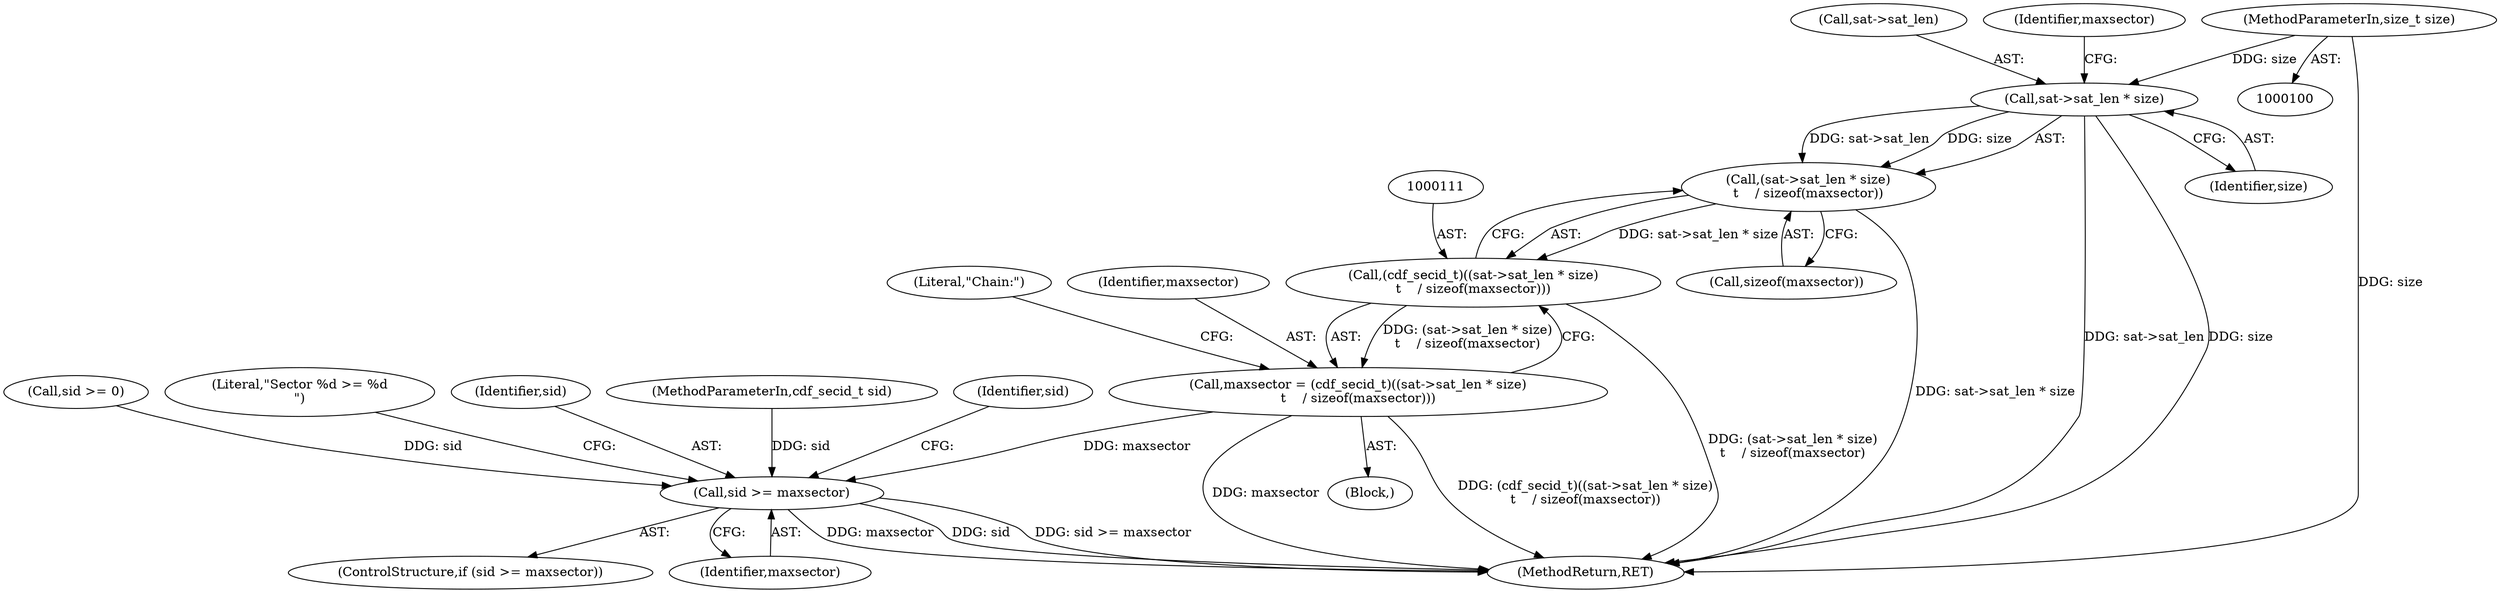 digraph "0_file_40bade80cbe2af1d0b2cd0420cebd5d5905a2382@pointer" {
"1000113" [label="(Call,sat->sat_len * size)"];
"1000103" [label="(MethodParameterIn,size_t size)"];
"1000112" [label="(Call,(sat->sat_len * size)\n\t    / sizeof(maxsector))"];
"1000110" [label="(Call,(cdf_secid_t)((sat->sat_len * size)\n\t    / sizeof(maxsector)))"];
"1000108" [label="(Call,maxsector = (cdf_secid_t)((sat->sat_len * size)\n\t    / sizeof(maxsector)))"];
"1000157" [label="(Call,sid >= maxsector)"];
"1000157" [label="(Call,sid >= maxsector)"];
"1000112" [label="(Call,(sat->sat_len * size)\n\t    / sizeof(maxsector))"];
"1000121" [label="(Literal,\"Chain:\")"];
"1000158" [label="(Identifier,sid)"];
"1000114" [label="(Call,sat->sat_len)"];
"1000159" [label="(Identifier,maxsector)"];
"1000109" [label="(Identifier,maxsector)"];
"1000113" [label="(Call,sat->sat_len * size)"];
"1000110" [label="(Call,(cdf_secid_t)((sat->sat_len * size)\n\t    / sizeof(maxsector)))"];
"1000102" [label="(MethodParameterIn,cdf_secid_t sid)"];
"1000117" [label="(Identifier,size)"];
"1000119" [label="(Identifier,maxsector)"];
"1000176" [label="(Identifier,sid)"];
"1000118" [label="(Call,sizeof(maxsector))"];
"1000128" [label="(Call,sid >= 0)"];
"1000108" [label="(Call,maxsector = (cdf_secid_t)((sat->sat_len * size)\n\t    / sizeof(maxsector)))"];
"1000203" [label="(MethodReturn,RET)"];
"1000104" [label="(Block,)"];
"1000163" [label="(Literal,\"Sector %d >= %d\n\")"];
"1000156" [label="(ControlStructure,if (sid >= maxsector))"];
"1000103" [label="(MethodParameterIn,size_t size)"];
"1000113" -> "1000112"  [label="AST: "];
"1000113" -> "1000117"  [label="CFG: "];
"1000114" -> "1000113"  [label="AST: "];
"1000117" -> "1000113"  [label="AST: "];
"1000119" -> "1000113"  [label="CFG: "];
"1000113" -> "1000203"  [label="DDG: sat->sat_len"];
"1000113" -> "1000203"  [label="DDG: size"];
"1000113" -> "1000112"  [label="DDG: sat->sat_len"];
"1000113" -> "1000112"  [label="DDG: size"];
"1000103" -> "1000113"  [label="DDG: size"];
"1000103" -> "1000100"  [label="AST: "];
"1000103" -> "1000203"  [label="DDG: size"];
"1000112" -> "1000110"  [label="AST: "];
"1000112" -> "1000118"  [label="CFG: "];
"1000118" -> "1000112"  [label="AST: "];
"1000110" -> "1000112"  [label="CFG: "];
"1000112" -> "1000203"  [label="DDG: sat->sat_len * size"];
"1000112" -> "1000110"  [label="DDG: sat->sat_len * size"];
"1000110" -> "1000108"  [label="AST: "];
"1000111" -> "1000110"  [label="AST: "];
"1000108" -> "1000110"  [label="CFG: "];
"1000110" -> "1000203"  [label="DDG: (sat->sat_len * size)\n\t    / sizeof(maxsector)"];
"1000110" -> "1000108"  [label="DDG: (sat->sat_len * size)\n\t    / sizeof(maxsector)"];
"1000108" -> "1000104"  [label="AST: "];
"1000109" -> "1000108"  [label="AST: "];
"1000121" -> "1000108"  [label="CFG: "];
"1000108" -> "1000203"  [label="DDG: (cdf_secid_t)((sat->sat_len * size)\n\t    / sizeof(maxsector))"];
"1000108" -> "1000203"  [label="DDG: maxsector"];
"1000108" -> "1000157"  [label="DDG: maxsector"];
"1000157" -> "1000156"  [label="AST: "];
"1000157" -> "1000159"  [label="CFG: "];
"1000158" -> "1000157"  [label="AST: "];
"1000159" -> "1000157"  [label="AST: "];
"1000163" -> "1000157"  [label="CFG: "];
"1000176" -> "1000157"  [label="CFG: "];
"1000157" -> "1000203"  [label="DDG: sid >= maxsector"];
"1000157" -> "1000203"  [label="DDG: maxsector"];
"1000157" -> "1000203"  [label="DDG: sid"];
"1000128" -> "1000157"  [label="DDG: sid"];
"1000102" -> "1000157"  [label="DDG: sid"];
}
